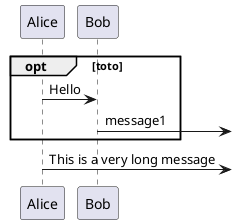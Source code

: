 {
  "sha1": "94tj1c6gb95xlofz1epk20k8k6msq9d",
  "insertion": {
    "when": "2024-05-30T20:48:21.610Z",
    "user": "plantuml@gmail.com"
  }
}
@startuml
opt toto
Alice ->Bob: Hello
Bob ->] : message1
end
Alice ->] : This is a very long message
@enduml
